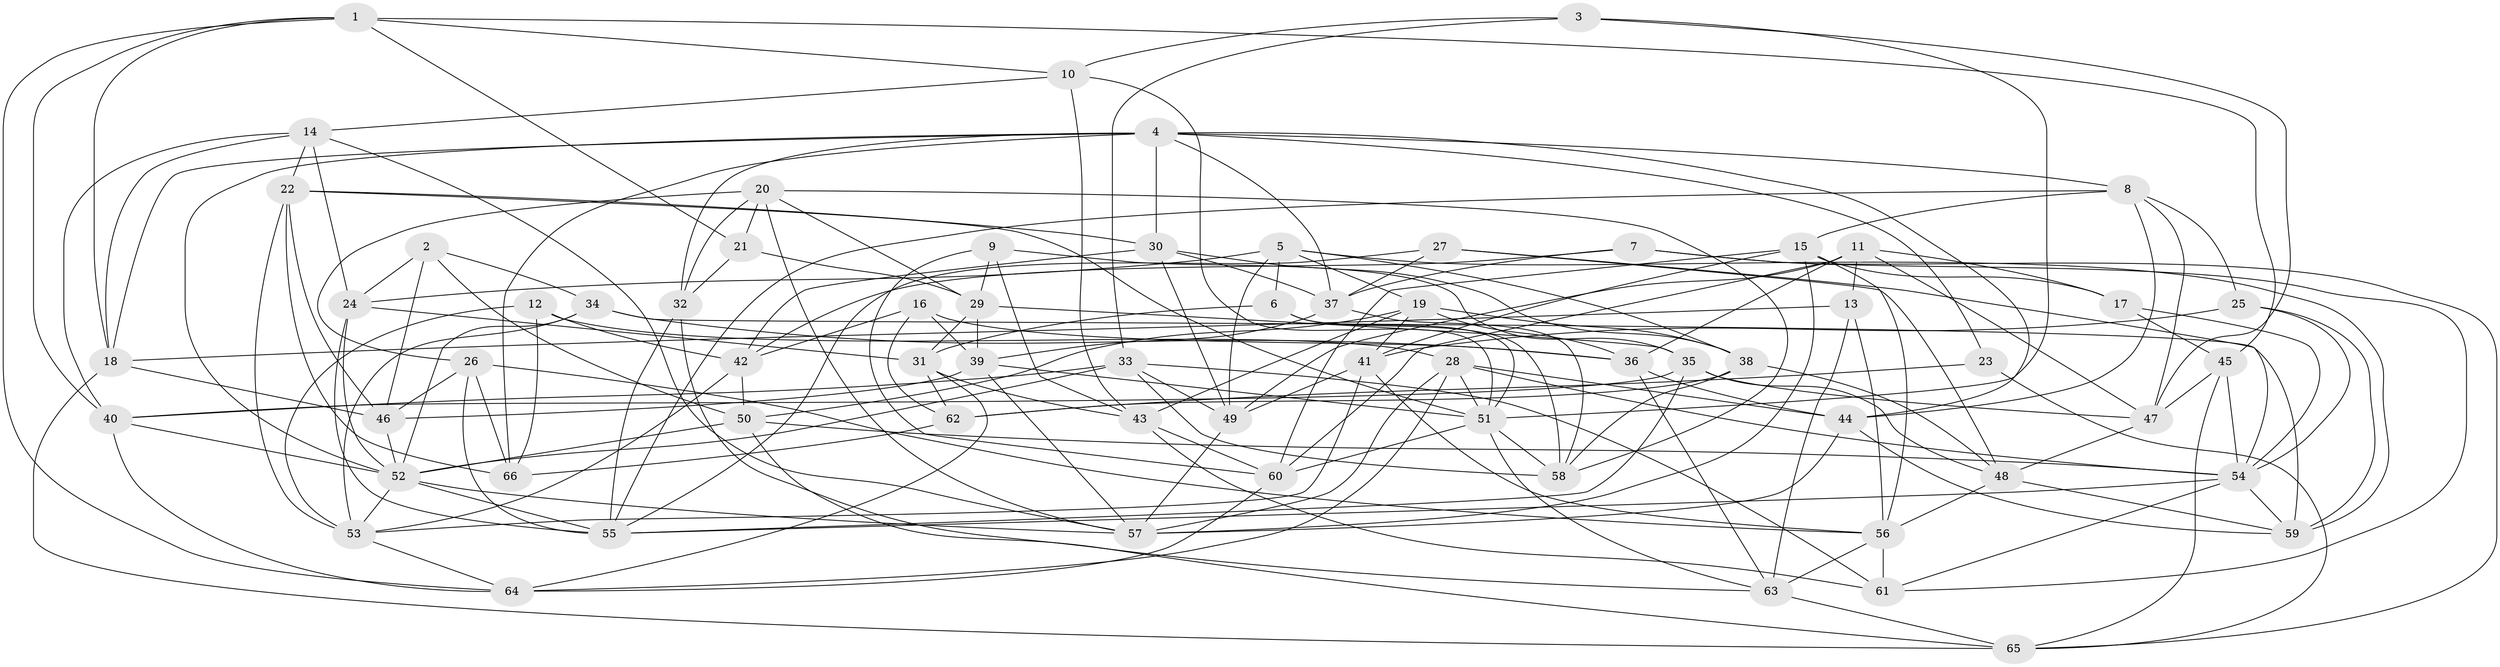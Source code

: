 // original degree distribution, {4: 1.0}
// Generated by graph-tools (version 1.1) at 2025/27/03/09/25 03:27:02]
// undirected, 66 vertices, 190 edges
graph export_dot {
graph [start="1"]
  node [color=gray90,style=filled];
  1;
  2;
  3;
  4;
  5;
  6;
  7;
  8;
  9;
  10;
  11;
  12;
  13;
  14;
  15;
  16;
  17;
  18;
  19;
  20;
  21;
  22;
  23;
  24;
  25;
  26;
  27;
  28;
  29;
  30;
  31;
  32;
  33;
  34;
  35;
  36;
  37;
  38;
  39;
  40;
  41;
  42;
  43;
  44;
  45;
  46;
  47;
  48;
  49;
  50;
  51;
  52;
  53;
  54;
  55;
  56;
  57;
  58;
  59;
  60;
  61;
  62;
  63;
  64;
  65;
  66;
  1 -- 10 [weight=1.0];
  1 -- 18 [weight=1.0];
  1 -- 21 [weight=1.0];
  1 -- 40 [weight=1.0];
  1 -- 45 [weight=1.0];
  1 -- 64 [weight=1.0];
  2 -- 24 [weight=1.0];
  2 -- 34 [weight=1.0];
  2 -- 46 [weight=1.0];
  2 -- 50 [weight=1.0];
  3 -- 10 [weight=1.0];
  3 -- 33 [weight=1.0];
  3 -- 47 [weight=1.0];
  3 -- 51 [weight=1.0];
  4 -- 8 [weight=1.0];
  4 -- 18 [weight=1.0];
  4 -- 23 [weight=1.0];
  4 -- 30 [weight=1.0];
  4 -- 32 [weight=2.0];
  4 -- 37 [weight=1.0];
  4 -- 44 [weight=1.0];
  4 -- 52 [weight=1.0];
  4 -- 66 [weight=1.0];
  5 -- 6 [weight=1.0];
  5 -- 19 [weight=1.0];
  5 -- 24 [weight=1.0];
  5 -- 38 [weight=1.0];
  5 -- 49 [weight=1.0];
  5 -- 59 [weight=1.0];
  6 -- 31 [weight=1.0];
  6 -- 51 [weight=1.0];
  6 -- 58 [weight=1.0];
  7 -- 37 [weight=1.0];
  7 -- 42 [weight=1.0];
  7 -- 61 [weight=1.0];
  7 -- 65 [weight=1.0];
  8 -- 15 [weight=1.0];
  8 -- 25 [weight=1.0];
  8 -- 44 [weight=1.0];
  8 -- 47 [weight=1.0];
  8 -- 55 [weight=1.0];
  9 -- 29 [weight=1.0];
  9 -- 35 [weight=1.0];
  9 -- 43 [weight=1.0];
  9 -- 60 [weight=1.0];
  10 -- 14 [weight=1.0];
  10 -- 43 [weight=1.0];
  10 -- 51 [weight=2.0];
  11 -- 13 [weight=1.0];
  11 -- 17 [weight=1.0];
  11 -- 36 [weight=1.0];
  11 -- 47 [weight=1.0];
  11 -- 49 [weight=1.0];
  11 -- 60 [weight=1.0];
  12 -- 28 [weight=1.0];
  12 -- 42 [weight=1.0];
  12 -- 53 [weight=1.0];
  12 -- 66 [weight=1.0];
  13 -- 18 [weight=1.0];
  13 -- 56 [weight=1.0];
  13 -- 63 [weight=1.0];
  14 -- 18 [weight=1.0];
  14 -- 22 [weight=1.0];
  14 -- 24 [weight=1.0];
  14 -- 40 [weight=1.0];
  14 -- 57 [weight=1.0];
  15 -- 17 [weight=1.0];
  15 -- 41 [weight=1.0];
  15 -- 56 [weight=1.0];
  15 -- 57 [weight=1.0];
  15 -- 60 [weight=1.0];
  16 -- 36 [weight=1.0];
  16 -- 39 [weight=1.0];
  16 -- 42 [weight=1.0];
  16 -- 62 [weight=1.0];
  17 -- 45 [weight=1.0];
  17 -- 54 [weight=1.0];
  18 -- 46 [weight=1.0];
  18 -- 65 [weight=1.0];
  19 -- 36 [weight=1.0];
  19 -- 38 [weight=1.0];
  19 -- 41 [weight=1.0];
  19 -- 43 [weight=1.0];
  19 -- 50 [weight=1.0];
  20 -- 21 [weight=1.0];
  20 -- 26 [weight=1.0];
  20 -- 29 [weight=1.0];
  20 -- 32 [weight=1.0];
  20 -- 57 [weight=1.0];
  20 -- 58 [weight=1.0];
  21 -- 29 [weight=1.0];
  21 -- 32 [weight=1.0];
  22 -- 30 [weight=1.0];
  22 -- 46 [weight=1.0];
  22 -- 51 [weight=1.0];
  22 -- 53 [weight=1.0];
  22 -- 66 [weight=1.0];
  23 -- 62 [weight=2.0];
  23 -- 65 [weight=1.0];
  24 -- 31 [weight=1.0];
  24 -- 52 [weight=1.0];
  24 -- 55 [weight=1.0];
  25 -- 41 [weight=1.0];
  25 -- 54 [weight=1.0];
  25 -- 59 [weight=1.0];
  26 -- 46 [weight=1.0];
  26 -- 55 [weight=1.0];
  26 -- 56 [weight=1.0];
  26 -- 66 [weight=2.0];
  27 -- 37 [weight=1.0];
  27 -- 48 [weight=1.0];
  27 -- 54 [weight=1.0];
  27 -- 55 [weight=1.0];
  28 -- 44 [weight=1.0];
  28 -- 51 [weight=1.0];
  28 -- 54 [weight=1.0];
  28 -- 57 [weight=1.0];
  28 -- 64 [weight=1.0];
  29 -- 31 [weight=1.0];
  29 -- 35 [weight=1.0];
  29 -- 39 [weight=1.0];
  30 -- 37 [weight=1.0];
  30 -- 38 [weight=1.0];
  30 -- 42 [weight=1.0];
  30 -- 49 [weight=1.0];
  31 -- 43 [weight=1.0];
  31 -- 62 [weight=1.0];
  31 -- 64 [weight=1.0];
  32 -- 55 [weight=1.0];
  32 -- 63 [weight=1.0];
  33 -- 40 [weight=1.0];
  33 -- 49 [weight=1.0];
  33 -- 52 [weight=1.0];
  33 -- 58 [weight=1.0];
  33 -- 61 [weight=1.0];
  34 -- 36 [weight=1.0];
  34 -- 52 [weight=1.0];
  34 -- 53 [weight=2.0];
  34 -- 59 [weight=1.0];
  35 -- 40 [weight=1.0];
  35 -- 47 [weight=1.0];
  35 -- 48 [weight=1.0];
  35 -- 55 [weight=1.0];
  36 -- 44 [weight=1.0];
  36 -- 63 [weight=1.0];
  37 -- 39 [weight=1.0];
  37 -- 58 [weight=1.0];
  38 -- 48 [weight=1.0];
  38 -- 58 [weight=1.0];
  38 -- 62 [weight=1.0];
  39 -- 46 [weight=1.0];
  39 -- 51 [weight=1.0];
  39 -- 57 [weight=1.0];
  40 -- 52 [weight=1.0];
  40 -- 64 [weight=1.0];
  41 -- 49 [weight=1.0];
  41 -- 53 [weight=1.0];
  41 -- 56 [weight=1.0];
  42 -- 50 [weight=1.0];
  42 -- 53 [weight=1.0];
  43 -- 60 [weight=1.0];
  43 -- 61 [weight=1.0];
  44 -- 57 [weight=1.0];
  44 -- 59 [weight=1.0];
  45 -- 47 [weight=1.0];
  45 -- 54 [weight=2.0];
  45 -- 65 [weight=1.0];
  46 -- 52 [weight=1.0];
  47 -- 48 [weight=1.0];
  48 -- 56 [weight=1.0];
  48 -- 59 [weight=1.0];
  49 -- 57 [weight=1.0];
  50 -- 52 [weight=1.0];
  50 -- 54 [weight=1.0];
  50 -- 65 [weight=1.0];
  51 -- 58 [weight=1.0];
  51 -- 60 [weight=1.0];
  51 -- 63 [weight=1.0];
  52 -- 53 [weight=1.0];
  52 -- 55 [weight=1.0];
  52 -- 57 [weight=1.0];
  53 -- 64 [weight=1.0];
  54 -- 55 [weight=1.0];
  54 -- 59 [weight=1.0];
  54 -- 61 [weight=1.0];
  56 -- 61 [weight=2.0];
  56 -- 63 [weight=1.0];
  60 -- 64 [weight=1.0];
  62 -- 66 [weight=1.0];
  63 -- 65 [weight=1.0];
}
